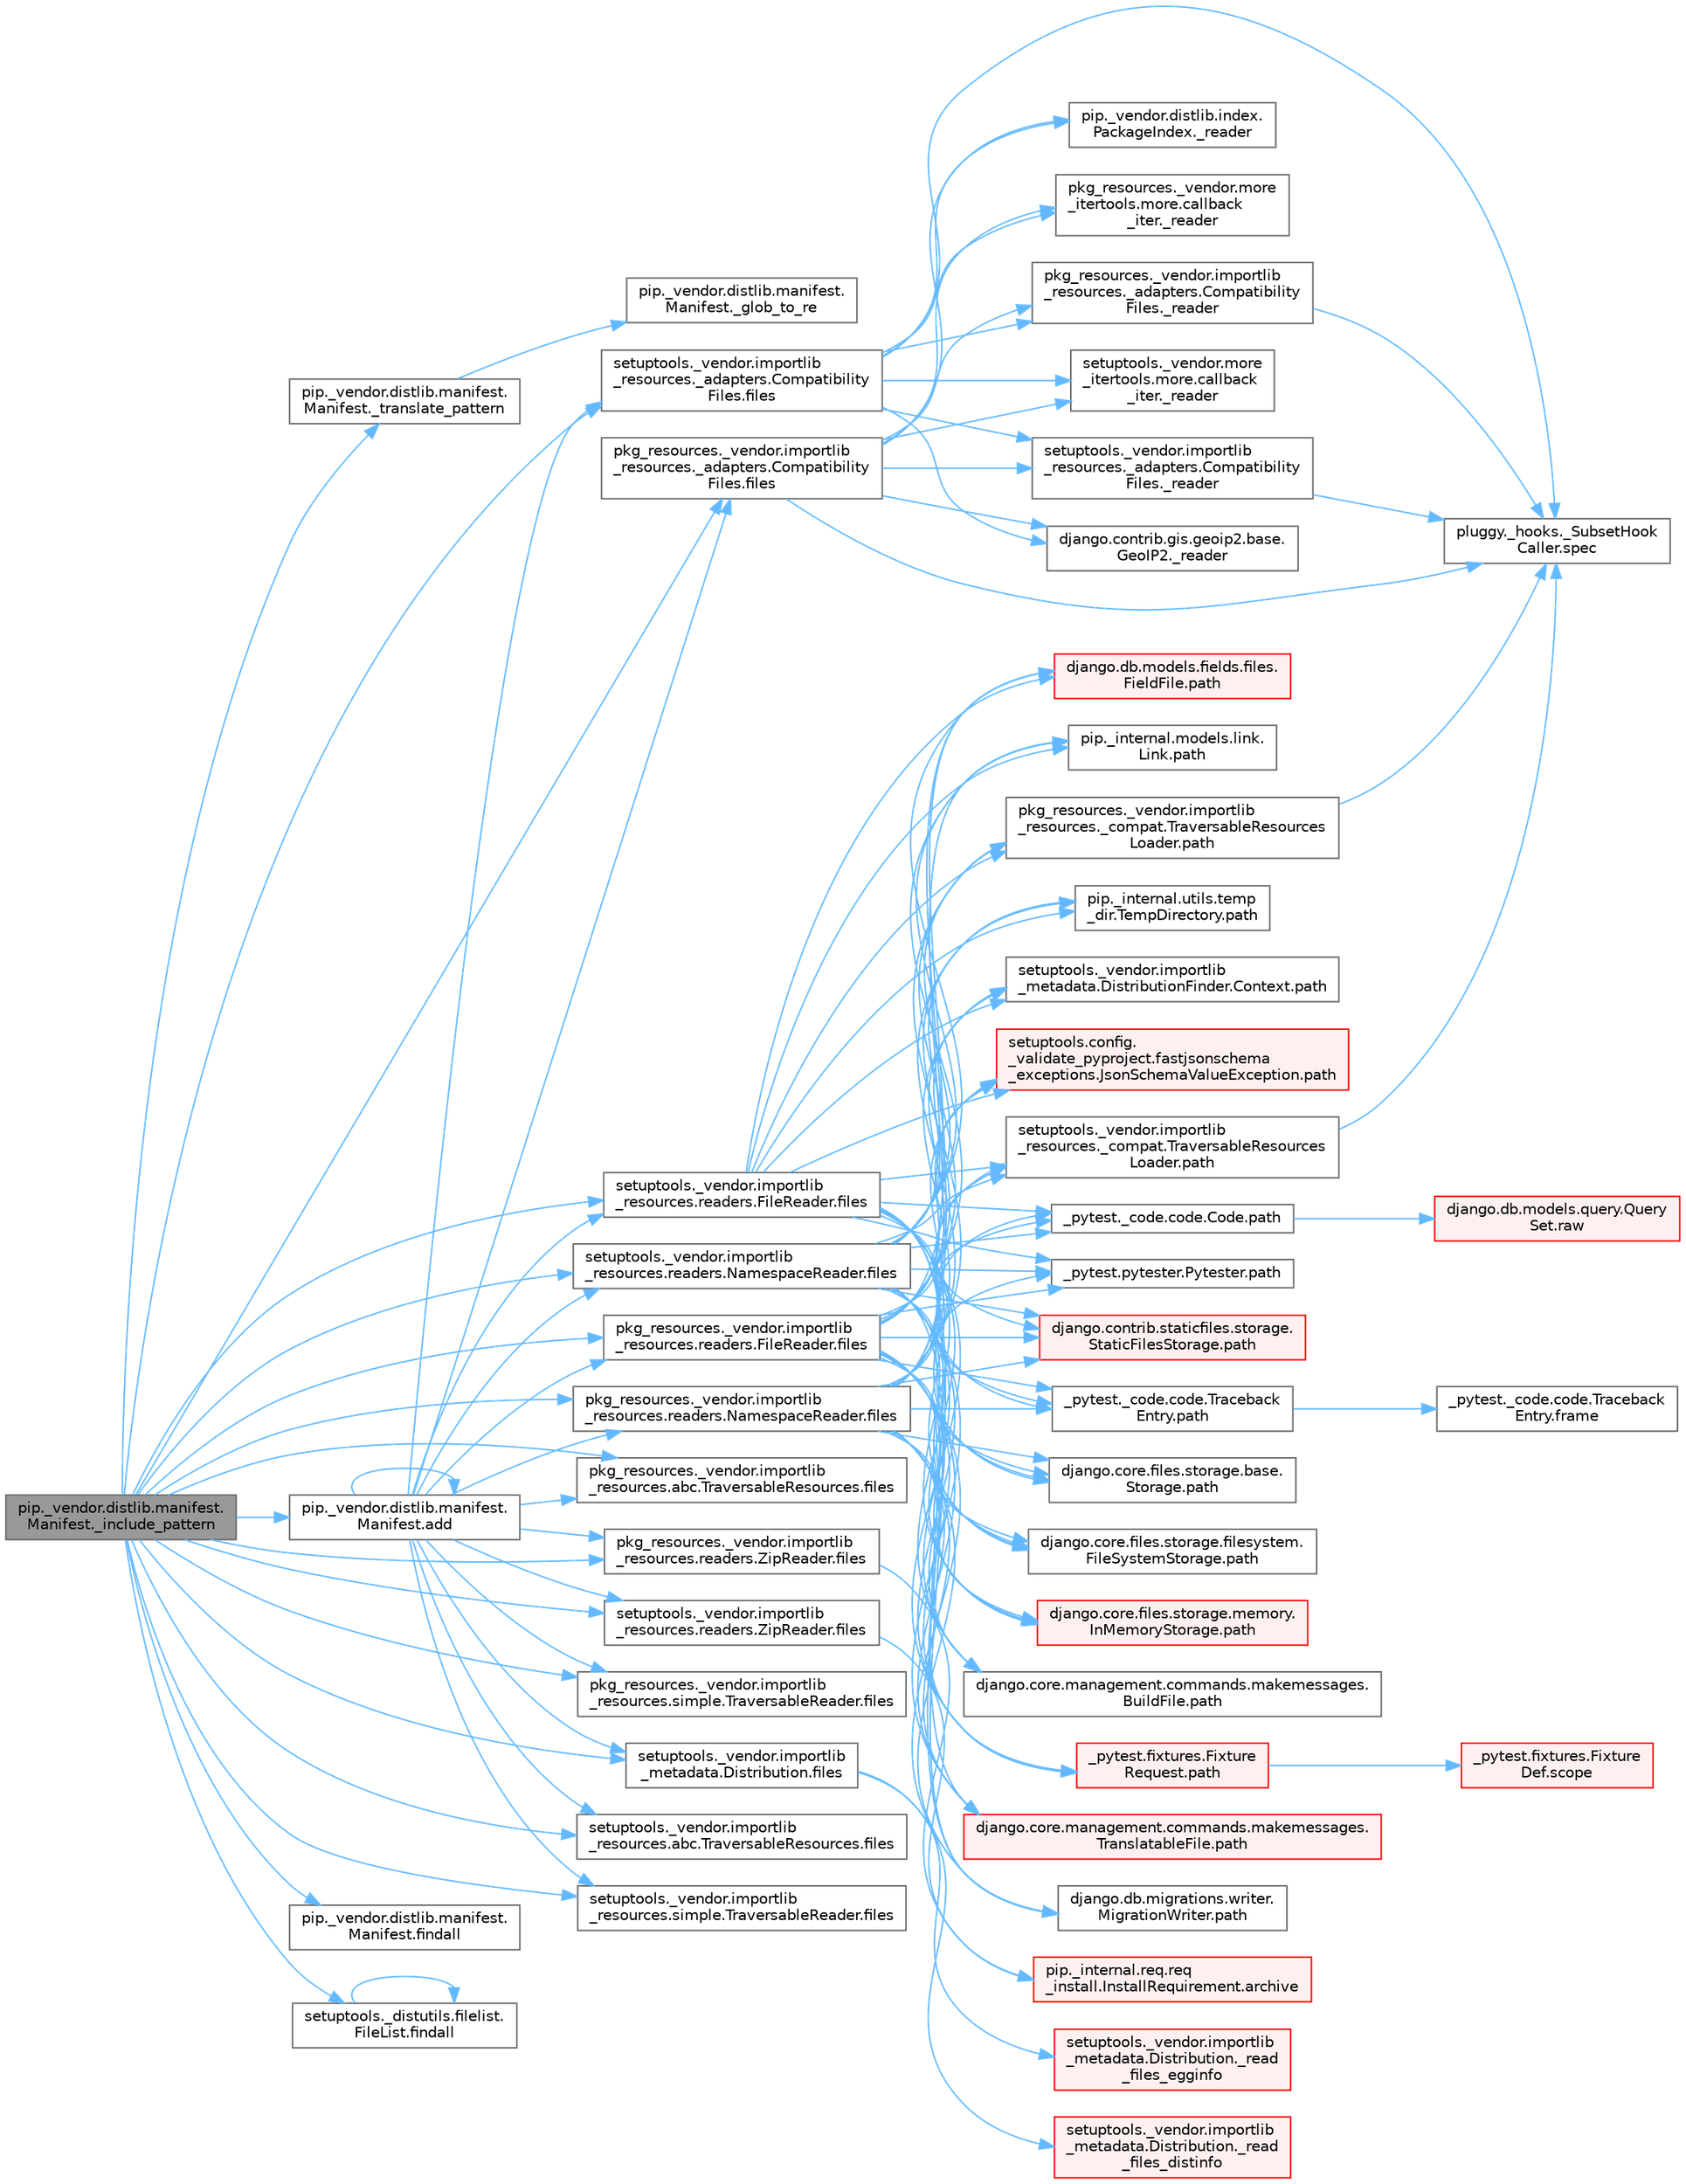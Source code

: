 digraph "pip._vendor.distlib.manifest.Manifest._include_pattern"
{
 // LATEX_PDF_SIZE
  bgcolor="transparent";
  edge [fontname=Helvetica,fontsize=10,labelfontname=Helvetica,labelfontsize=10];
  node [fontname=Helvetica,fontsize=10,shape=box,height=0.2,width=0.4];
  rankdir="LR";
  Node1 [id="Node000001",label="pip._vendor.distlib.manifest.\lManifest._include_pattern",height=0.2,width=0.4,color="gray40", fillcolor="grey60", style="filled", fontcolor="black",tooltip=" "];
  Node1 -> Node2 [id="edge1_Node000001_Node000002",color="steelblue1",style="solid",tooltip=" "];
  Node2 [id="Node000002",label="pip._vendor.distlib.manifest.\lManifest._translate_pattern",height=0.2,width=0.4,color="grey40", fillcolor="white", style="filled",URL="$classpip_1_1__vendor_1_1distlib_1_1manifest_1_1_manifest.html#ab660d1fa72adf8c11c15e599c3815c5e",tooltip=" "];
  Node2 -> Node3 [id="edge2_Node000002_Node000003",color="steelblue1",style="solid",tooltip=" "];
  Node3 [id="Node000003",label="pip._vendor.distlib.manifest.\lManifest._glob_to_re",height=0.2,width=0.4,color="grey40", fillcolor="white", style="filled",URL="$classpip_1_1__vendor_1_1distlib_1_1manifest_1_1_manifest.html#abf8bff31ff01609493a57e8b7ccb3be5",tooltip=" "];
  Node1 -> Node4 [id="edge3_Node000001_Node000004",color="steelblue1",style="solid",tooltip=" "];
  Node4 [id="Node000004",label="pip._vendor.distlib.manifest.\lManifest.add",height=0.2,width=0.4,color="grey40", fillcolor="white", style="filled",URL="$classpip_1_1__vendor_1_1distlib_1_1manifest_1_1_manifest.html#aae84ea0f83bcc2cbb7d5a31fc767120f",tooltip=" "];
  Node4 -> Node4 [id="edge4_Node000004_Node000004",color="steelblue1",style="solid",tooltip=" "];
  Node4 -> Node5 [id="edge5_Node000004_Node000005",color="steelblue1",style="solid",tooltip=" "];
  Node5 [id="Node000005",label="pkg_resources._vendor.importlib\l_resources._adapters.Compatibility\lFiles.files",height=0.2,width=0.4,color="grey40", fillcolor="white", style="filled",URL="$classpkg__resources_1_1__vendor_1_1importlib__resources_1_1__adapters_1_1_compatibility_files.html#a8b9d338ee8b5f6f2b1b612d2835a5528",tooltip=" "];
  Node5 -> Node6 [id="edge6_Node000005_Node000006",color="steelblue1",style="solid",tooltip=" "];
  Node6 [id="Node000006",label="django.contrib.gis.geoip2.base.\lGeoIP2._reader",height=0.2,width=0.4,color="grey40", fillcolor="white", style="filled",URL="$classdjango_1_1contrib_1_1gis_1_1geoip2_1_1base_1_1_geo_i_p2.html#a3602c469d02744ad210583e2b571c286",tooltip=" "];
  Node5 -> Node7 [id="edge7_Node000005_Node000007",color="steelblue1",style="solid",tooltip=" "];
  Node7 [id="Node000007",label="pip._vendor.distlib.index.\lPackageIndex._reader",height=0.2,width=0.4,color="grey40", fillcolor="white", style="filled",URL="$classpip_1_1__vendor_1_1distlib_1_1index_1_1_package_index.html#a101ab2cbea9c2a66818e368a1b783665",tooltip=" "];
  Node5 -> Node8 [id="edge8_Node000005_Node000008",color="steelblue1",style="solid",tooltip=" "];
  Node8 [id="Node000008",label="pkg_resources._vendor.importlib\l_resources._adapters.Compatibility\lFiles._reader",height=0.2,width=0.4,color="grey40", fillcolor="white", style="filled",URL="$classpkg__resources_1_1__vendor_1_1importlib__resources_1_1__adapters_1_1_compatibility_files.html#adb88d9d6cdd3ccde8543d5aff0e263cc",tooltip=" "];
  Node8 -> Node9 [id="edge9_Node000008_Node000009",color="steelblue1",style="solid",tooltip=" "];
  Node9 [id="Node000009",label="pluggy._hooks._SubsetHook\lCaller.spec",height=0.2,width=0.4,color="grey40", fillcolor="white", style="filled",URL="$classpluggy_1_1__hooks_1_1___subset_hook_caller.html#ab4f250ab0096f9c4c5fceaed622f5328",tooltip=" "];
  Node5 -> Node10 [id="edge10_Node000005_Node000010",color="steelblue1",style="solid",tooltip=" "];
  Node10 [id="Node000010",label="pkg_resources._vendor.more\l_itertools.more.callback\l_iter._reader",height=0.2,width=0.4,color="grey40", fillcolor="white", style="filled",URL="$classpkg__resources_1_1__vendor_1_1more__itertools_1_1more_1_1callback__iter.html#a39c147e211ab320778e20aebdb6506c0",tooltip=" "];
  Node5 -> Node11 [id="edge11_Node000005_Node000011",color="steelblue1",style="solid",tooltip=" "];
  Node11 [id="Node000011",label="setuptools._vendor.importlib\l_resources._adapters.Compatibility\lFiles._reader",height=0.2,width=0.4,color="grey40", fillcolor="white", style="filled",URL="$classsetuptools_1_1__vendor_1_1importlib__resources_1_1__adapters_1_1_compatibility_files.html#a2a663060da2f5497b42765bdc90bca45",tooltip=" "];
  Node11 -> Node9 [id="edge12_Node000011_Node000009",color="steelblue1",style="solid",tooltip=" "];
  Node5 -> Node12 [id="edge13_Node000005_Node000012",color="steelblue1",style="solid",tooltip=" "];
  Node12 [id="Node000012",label="setuptools._vendor.more\l_itertools.more.callback\l_iter._reader",height=0.2,width=0.4,color="grey40", fillcolor="white", style="filled",URL="$classsetuptools_1_1__vendor_1_1more__itertools_1_1more_1_1callback__iter.html#a05c0fdd2e4088e3a9914e4fa2e6fd050",tooltip=" "];
  Node5 -> Node9 [id="edge14_Node000005_Node000009",color="steelblue1",style="solid",tooltip=" "];
  Node4 -> Node13 [id="edge15_Node000004_Node000013",color="steelblue1",style="solid",tooltip=" "];
  Node13 [id="Node000013",label="pkg_resources._vendor.importlib\l_resources.abc.TraversableResources.files",height=0.2,width=0.4,color="grey40", fillcolor="white", style="filled",URL="$classpkg__resources_1_1__vendor_1_1importlib__resources_1_1abc_1_1_traversable_resources.html#a355a5579db7885b20dd95b6175965f5b",tooltip=" "];
  Node4 -> Node14 [id="edge16_Node000004_Node000014",color="steelblue1",style="solid",tooltip=" "];
  Node14 [id="Node000014",label="pkg_resources._vendor.importlib\l_resources.readers.FileReader.files",height=0.2,width=0.4,color="grey40", fillcolor="white", style="filled",URL="$classpkg__resources_1_1__vendor_1_1importlib__resources_1_1readers_1_1_file_reader.html#ac80e1e3a22d012bbfb5f1b7a753bab21",tooltip=" "];
  Node14 -> Node15 [id="edge17_Node000014_Node000015",color="steelblue1",style="solid",tooltip=" "];
  Node15 [id="Node000015",label="_pytest._code.code.Code.path",height=0.2,width=0.4,color="grey40", fillcolor="white", style="filled",URL="$class__pytest_1_1__code_1_1code_1_1_code.html#a1dae55e90750fe77c7517f806a14d864",tooltip=" "];
  Node15 -> Node16 [id="edge18_Node000015_Node000016",color="steelblue1",style="solid",tooltip=" "];
  Node16 [id="Node000016",label="django.db.models.query.Query\lSet.raw",height=0.2,width=0.4,color="red", fillcolor="#FFF0F0", style="filled",URL="$classdjango_1_1db_1_1models_1_1query_1_1_query_set.html#abce199e3993658459fb2f7c2719daa45",tooltip="PUBLIC METHODS THAT RETURN A QUERYSET SUBCLASS #."];
  Node14 -> Node27 [id="edge19_Node000014_Node000027",color="steelblue1",style="solid",tooltip=" "];
  Node27 [id="Node000027",label="_pytest._code.code.Traceback\lEntry.path",height=0.2,width=0.4,color="grey40", fillcolor="white", style="filled",URL="$class__pytest_1_1__code_1_1code_1_1_traceback_entry.html#a5a88b9ae4623733566450a9e7d8387c0",tooltip=" "];
  Node27 -> Node28 [id="edge20_Node000027_Node000028",color="steelblue1",style="solid",tooltip=" "];
  Node28 [id="Node000028",label="_pytest._code.code.Traceback\lEntry.frame",height=0.2,width=0.4,color="grey40", fillcolor="white", style="filled",URL="$class__pytest_1_1__code_1_1code_1_1_traceback_entry.html#a8592e8aeeb3804602a1d6c85fc427f1b",tooltip=" "];
  Node14 -> Node29 [id="edge21_Node000014_Node000029",color="steelblue1",style="solid",tooltip=" "];
  Node29 [id="Node000029",label="_pytest.fixtures.Fixture\lRequest.path",height=0.2,width=0.4,color="red", fillcolor="#FFF0F0", style="filled",URL="$class__pytest_1_1fixtures_1_1_fixture_request.html#a6f6db59812d121b54cd67d5e434e1451",tooltip=" "];
  Node29 -> Node30 [id="edge22_Node000029_Node000030",color="steelblue1",style="solid",tooltip=" "];
  Node30 [id="Node000030",label="_pytest.fixtures.Fixture\lDef.scope",height=0.2,width=0.4,color="red", fillcolor="#FFF0F0", style="filled",URL="$class__pytest_1_1fixtures_1_1_fixture_def.html#a7631cdae842daae93780def0698acba2",tooltip=" "];
  Node14 -> Node35 [id="edge23_Node000014_Node000035",color="steelblue1",style="solid",tooltip=" "];
  Node35 [id="Node000035",label="_pytest.pytester.Pytester.path",height=0.2,width=0.4,color="grey40", fillcolor="white", style="filled",URL="$class__pytest_1_1pytester_1_1_pytester.html#a403c804f74a87f5e5705774fa896cc1f",tooltip=" "];
  Node14 -> Node36 [id="edge24_Node000014_Node000036",color="steelblue1",style="solid",tooltip=" "];
  Node36 [id="Node000036",label="django.contrib.staticfiles.storage.\lStaticFilesStorage.path",height=0.2,width=0.4,color="red", fillcolor="#FFF0F0", style="filled",URL="$classdjango_1_1contrib_1_1staticfiles_1_1storage_1_1_static_files_storage.html#a4e96cc92fbde7423d1b74f3a50fc0bf6",tooltip=" "];
  Node14 -> Node482 [id="edge25_Node000014_Node000482",color="steelblue1",style="solid",tooltip=" "];
  Node482 [id="Node000482",label="django.core.files.storage.base.\lStorage.path",height=0.2,width=0.4,color="grey40", fillcolor="white", style="filled",URL="$classdjango_1_1core_1_1files_1_1storage_1_1base_1_1_storage.html#a9be8d49a55131dbbab2c5fd57f7e772c",tooltip=" "];
  Node14 -> Node483 [id="edge26_Node000014_Node000483",color="steelblue1",style="solid",tooltip=" "];
  Node483 [id="Node000483",label="django.core.files.storage.filesystem.\lFileSystemStorage.path",height=0.2,width=0.4,color="grey40", fillcolor="white", style="filled",URL="$classdjango_1_1core_1_1files_1_1storage_1_1filesystem_1_1_file_system_storage.html#abf8a7e88eedec3e1b2ea965cc0858d17",tooltip=" "];
  Node14 -> Node484 [id="edge27_Node000014_Node000484",color="steelblue1",style="solid",tooltip=" "];
  Node484 [id="Node000484",label="django.core.files.storage.memory.\lInMemoryStorage.path",height=0.2,width=0.4,color="red", fillcolor="#FFF0F0", style="filled",URL="$classdjango_1_1core_1_1files_1_1storage_1_1memory_1_1_in_memory_storage.html#a466c8e28fd11839318d2e4454b8ef89f",tooltip=" "];
  Node14 -> Node488 [id="edge28_Node000014_Node000488",color="steelblue1",style="solid",tooltip=" "];
  Node488 [id="Node000488",label="django.core.management.commands.makemessages.\lBuildFile.path",height=0.2,width=0.4,color="grey40", fillcolor="white", style="filled",URL="$classdjango_1_1core_1_1management_1_1commands_1_1makemessages_1_1_build_file.html#ac06388718e902543bc00a7c6565105fc",tooltip=" "];
  Node14 -> Node489 [id="edge29_Node000014_Node000489",color="steelblue1",style="solid",tooltip=" "];
  Node489 [id="Node000489",label="django.core.management.commands.makemessages.\lTranslatableFile.path",height=0.2,width=0.4,color="red", fillcolor="#FFF0F0", style="filled",URL="$classdjango_1_1core_1_1management_1_1commands_1_1makemessages_1_1_translatable_file.html#ad851d5e6b8a65f5915ccfd4a30fb8026",tooltip=" "];
  Node14 -> Node490 [id="edge30_Node000014_Node000490",color="steelblue1",style="solid",tooltip=" "];
  Node490 [id="Node000490",label="django.db.migrations.writer.\lMigrationWriter.path",height=0.2,width=0.4,color="grey40", fillcolor="white", style="filled",URL="$classdjango_1_1db_1_1migrations_1_1writer_1_1_migration_writer.html#a45469d67e8f80996c982470d36136184",tooltip=" "];
  Node14 -> Node491 [id="edge31_Node000014_Node000491",color="steelblue1",style="solid",tooltip=" "];
  Node491 [id="Node000491",label="django.db.models.fields.files.\lFieldFile.path",height=0.2,width=0.4,color="red", fillcolor="#FFF0F0", style="filled",URL="$classdjango_1_1db_1_1models_1_1fields_1_1files_1_1_field_file.html#ae91c4ed0643fb9bd8959d0db8eb44f80",tooltip=" "];
  Node14 -> Node587 [id="edge32_Node000014_Node000587",color="steelblue1",style="solid",tooltip=" "];
  Node587 [id="Node000587",label="pip._internal.models.link.\lLink.path",height=0.2,width=0.4,color="grey40", fillcolor="white", style="filled",URL="$classpip_1_1__internal_1_1models_1_1link_1_1_link.html#a30f454216dcb615e3ed986238490f180",tooltip=" "];
  Node14 -> Node588 [id="edge33_Node000014_Node000588",color="steelblue1",style="solid",tooltip=" "];
  Node588 [id="Node000588",label="pip._internal.utils.temp\l_dir.TempDirectory.path",height=0.2,width=0.4,color="grey40", fillcolor="white", style="filled",URL="$classpip_1_1__internal_1_1utils_1_1temp__dir_1_1_temp_directory.html#afe6b2d95c070c6570957de5696ff3a6e",tooltip=" "];
  Node14 -> Node589 [id="edge34_Node000014_Node000589",color="steelblue1",style="solid",tooltip=" "];
  Node589 [id="Node000589",label="pkg_resources._vendor.importlib\l_resources._compat.TraversableResources\lLoader.path",height=0.2,width=0.4,color="grey40", fillcolor="white", style="filled",URL="$classpkg__resources_1_1__vendor_1_1importlib__resources_1_1__compat_1_1_traversable_resources_loader.html#acfc17872a53cbe02f6c34eda2bb162f2",tooltip=" "];
  Node589 -> Node9 [id="edge35_Node000589_Node000009",color="steelblue1",style="solid",tooltip=" "];
  Node14 -> Node590 [id="edge36_Node000014_Node000590",color="steelblue1",style="solid",tooltip=" "];
  Node590 [id="Node000590",label="setuptools._vendor.importlib\l_metadata.DistributionFinder.Context.path",height=0.2,width=0.4,color="grey40", fillcolor="white", style="filled",URL="$classsetuptools_1_1__vendor_1_1importlib__metadata_1_1_distribution_finder_1_1_context.html#a84a429ddce40738ea5c0edb53799ee8d",tooltip=" "];
  Node14 -> Node591 [id="edge37_Node000014_Node000591",color="steelblue1",style="solid",tooltip=" "];
  Node591 [id="Node000591",label="setuptools._vendor.importlib\l_resources._compat.TraversableResources\lLoader.path",height=0.2,width=0.4,color="grey40", fillcolor="white", style="filled",URL="$classsetuptools_1_1__vendor_1_1importlib__resources_1_1__compat_1_1_traversable_resources_loader.html#a9b9cf5b6723d48f7a779b6ae71d53699",tooltip=" "];
  Node591 -> Node9 [id="edge38_Node000591_Node000009",color="steelblue1",style="solid",tooltip=" "];
  Node14 -> Node592 [id="edge39_Node000014_Node000592",color="steelblue1",style="solid",tooltip=" "];
  Node592 [id="Node000592",label="setuptools.config.\l_validate_pyproject.fastjsonschema\l_exceptions.JsonSchemaValueException.path",height=0.2,width=0.4,color="red", fillcolor="#FFF0F0", style="filled",URL="$classsetuptools_1_1config_1_1__validate__pyproject_1_1fastjsonschema__exceptions_1_1_json_schema_value_exception.html#a59179b3d1dc16c7087530bbc10bcf857",tooltip=" "];
  Node4 -> Node1159 [id="edge40_Node000004_Node001159",color="steelblue1",style="solid",tooltip=" "];
  Node1159 [id="Node001159",label="pkg_resources._vendor.importlib\l_resources.readers.NamespaceReader.files",height=0.2,width=0.4,color="grey40", fillcolor="white", style="filled",URL="$classpkg__resources_1_1__vendor_1_1importlib__resources_1_1readers_1_1_namespace_reader.html#ae68f8b2f076387226b18c4889de277cf",tooltip=" "];
  Node1159 -> Node15 [id="edge41_Node001159_Node000015",color="steelblue1",style="solid",tooltip=" "];
  Node1159 -> Node27 [id="edge42_Node001159_Node000027",color="steelblue1",style="solid",tooltip=" "];
  Node1159 -> Node29 [id="edge43_Node001159_Node000029",color="steelblue1",style="solid",tooltip=" "];
  Node1159 -> Node35 [id="edge44_Node001159_Node000035",color="steelblue1",style="solid",tooltip=" "];
  Node1159 -> Node36 [id="edge45_Node001159_Node000036",color="steelblue1",style="solid",tooltip=" "];
  Node1159 -> Node482 [id="edge46_Node001159_Node000482",color="steelblue1",style="solid",tooltip=" "];
  Node1159 -> Node483 [id="edge47_Node001159_Node000483",color="steelblue1",style="solid",tooltip=" "];
  Node1159 -> Node484 [id="edge48_Node001159_Node000484",color="steelblue1",style="solid",tooltip=" "];
  Node1159 -> Node488 [id="edge49_Node001159_Node000488",color="steelblue1",style="solid",tooltip=" "];
  Node1159 -> Node489 [id="edge50_Node001159_Node000489",color="steelblue1",style="solid",tooltip=" "];
  Node1159 -> Node490 [id="edge51_Node001159_Node000490",color="steelblue1",style="solid",tooltip=" "];
  Node1159 -> Node491 [id="edge52_Node001159_Node000491",color="steelblue1",style="solid",tooltip=" "];
  Node1159 -> Node587 [id="edge53_Node001159_Node000587",color="steelblue1",style="solid",tooltip=" "];
  Node1159 -> Node588 [id="edge54_Node001159_Node000588",color="steelblue1",style="solid",tooltip=" "];
  Node1159 -> Node589 [id="edge55_Node001159_Node000589",color="steelblue1",style="solid",tooltip=" "];
  Node1159 -> Node590 [id="edge56_Node001159_Node000590",color="steelblue1",style="solid",tooltip=" "];
  Node1159 -> Node591 [id="edge57_Node001159_Node000591",color="steelblue1",style="solid",tooltip=" "];
  Node1159 -> Node592 [id="edge58_Node001159_Node000592",color="steelblue1",style="solid",tooltip=" "];
  Node4 -> Node1160 [id="edge59_Node000004_Node001160",color="steelblue1",style="solid",tooltip=" "];
  Node1160 [id="Node001160",label="pkg_resources._vendor.importlib\l_resources.readers.ZipReader.files",height=0.2,width=0.4,color="grey40", fillcolor="white", style="filled",URL="$classpkg__resources_1_1__vendor_1_1importlib__resources_1_1readers_1_1_zip_reader.html#a7d9335bea71d3023a14cdc45ca26157d",tooltip=" "];
  Node1160 -> Node1161 [id="edge60_Node001160_Node001161",color="steelblue1",style="solid",tooltip=" "];
  Node1161 [id="Node001161",label="pip._internal.req.req\l_install.InstallRequirement.archive",height=0.2,width=0.4,color="red", fillcolor="#FFF0F0", style="filled",URL="$classpip_1_1__internal_1_1req_1_1req__install_1_1_install_requirement.html#aef2764402e45a5e5555e22d5965f1350",tooltip=" "];
  Node4 -> Node1164 [id="edge61_Node000004_Node001164",color="steelblue1",style="solid",tooltip=" "];
  Node1164 [id="Node001164",label="pkg_resources._vendor.importlib\l_resources.simple.TraversableReader.files",height=0.2,width=0.4,color="grey40", fillcolor="white", style="filled",URL="$classpkg__resources_1_1__vendor_1_1importlib__resources_1_1simple_1_1_traversable_reader.html#a17bf2eaa1cbb0affa5ec29f6fefacac8",tooltip=" "];
  Node4 -> Node1165 [id="edge62_Node000004_Node001165",color="steelblue1",style="solid",tooltip=" "];
  Node1165 [id="Node001165",label="setuptools._vendor.importlib\l_metadata.Distribution.files",height=0.2,width=0.4,color="grey40", fillcolor="white", style="filled",URL="$classsetuptools_1_1__vendor_1_1importlib__metadata_1_1_distribution.html#a4600c19bb68ff3c899dbcf38a2eaf98c",tooltip=" "];
  Node1165 -> Node1166 [id="edge63_Node001165_Node001166",color="steelblue1",style="solid",tooltip=" "];
  Node1166 [id="Node001166",label="setuptools._vendor.importlib\l_metadata.Distribution._read\l_files_distinfo",height=0.2,width=0.4,color="red", fillcolor="#FFF0F0", style="filled",URL="$classsetuptools_1_1__vendor_1_1importlib__metadata_1_1_distribution.html#a628110e2d7d92ea6b3593261b810ca15",tooltip=" "];
  Node1165 -> Node4217 [id="edge64_Node001165_Node004217",color="steelblue1",style="solid",tooltip=" "];
  Node4217 [id="Node004217",label="setuptools._vendor.importlib\l_metadata.Distribution._read\l_files_egginfo",height=0.2,width=0.4,color="red", fillcolor="#FFF0F0", style="filled",URL="$classsetuptools_1_1__vendor_1_1importlib__metadata_1_1_distribution.html#a1f141ac67b8d6aa5021ba6f2cc832342",tooltip=" "];
  Node4 -> Node1267 [id="edge65_Node000004_Node001267",color="steelblue1",style="solid",tooltip=" "];
  Node1267 [id="Node001267",label="setuptools._vendor.importlib\l_resources._adapters.Compatibility\lFiles.files",height=0.2,width=0.4,color="grey40", fillcolor="white", style="filled",URL="$classsetuptools_1_1__vendor_1_1importlib__resources_1_1__adapters_1_1_compatibility_files.html#afe4ab3d957d5886ae615b184d7ac2835",tooltip=" "];
  Node1267 -> Node6 [id="edge66_Node001267_Node000006",color="steelblue1",style="solid",tooltip=" "];
  Node1267 -> Node7 [id="edge67_Node001267_Node000007",color="steelblue1",style="solid",tooltip=" "];
  Node1267 -> Node8 [id="edge68_Node001267_Node000008",color="steelblue1",style="solid",tooltip=" "];
  Node1267 -> Node10 [id="edge69_Node001267_Node000010",color="steelblue1",style="solid",tooltip=" "];
  Node1267 -> Node11 [id="edge70_Node001267_Node000011",color="steelblue1",style="solid",tooltip=" "];
  Node1267 -> Node12 [id="edge71_Node001267_Node000012",color="steelblue1",style="solid",tooltip=" "];
  Node1267 -> Node9 [id="edge72_Node001267_Node000009",color="steelblue1",style="solid",tooltip=" "];
  Node4 -> Node1268 [id="edge73_Node000004_Node001268",color="steelblue1",style="solid",tooltip=" "];
  Node1268 [id="Node001268",label="setuptools._vendor.importlib\l_resources.abc.TraversableResources.files",height=0.2,width=0.4,color="grey40", fillcolor="white", style="filled",URL="$classsetuptools_1_1__vendor_1_1importlib__resources_1_1abc_1_1_traversable_resources.html#a573f46222fbe518cca97e89446113d04",tooltip=" "];
  Node4 -> Node1269 [id="edge74_Node000004_Node001269",color="steelblue1",style="solid",tooltip=" "];
  Node1269 [id="Node001269",label="setuptools._vendor.importlib\l_resources.readers.FileReader.files",height=0.2,width=0.4,color="grey40", fillcolor="white", style="filled",URL="$classsetuptools_1_1__vendor_1_1importlib__resources_1_1readers_1_1_file_reader.html#a8536b477e2f4ed83ac20b58baace6b4c",tooltip=" "];
  Node1269 -> Node15 [id="edge75_Node001269_Node000015",color="steelblue1",style="solid",tooltip=" "];
  Node1269 -> Node27 [id="edge76_Node001269_Node000027",color="steelblue1",style="solid",tooltip=" "];
  Node1269 -> Node29 [id="edge77_Node001269_Node000029",color="steelblue1",style="solid",tooltip=" "];
  Node1269 -> Node35 [id="edge78_Node001269_Node000035",color="steelblue1",style="solid",tooltip=" "];
  Node1269 -> Node36 [id="edge79_Node001269_Node000036",color="steelblue1",style="solid",tooltip=" "];
  Node1269 -> Node482 [id="edge80_Node001269_Node000482",color="steelblue1",style="solid",tooltip=" "];
  Node1269 -> Node483 [id="edge81_Node001269_Node000483",color="steelblue1",style="solid",tooltip=" "];
  Node1269 -> Node484 [id="edge82_Node001269_Node000484",color="steelblue1",style="solid",tooltip=" "];
  Node1269 -> Node488 [id="edge83_Node001269_Node000488",color="steelblue1",style="solid",tooltip=" "];
  Node1269 -> Node489 [id="edge84_Node001269_Node000489",color="steelblue1",style="solid",tooltip=" "];
  Node1269 -> Node490 [id="edge85_Node001269_Node000490",color="steelblue1",style="solid",tooltip=" "];
  Node1269 -> Node491 [id="edge86_Node001269_Node000491",color="steelblue1",style="solid",tooltip=" "];
  Node1269 -> Node587 [id="edge87_Node001269_Node000587",color="steelblue1",style="solid",tooltip=" "];
  Node1269 -> Node588 [id="edge88_Node001269_Node000588",color="steelblue1",style="solid",tooltip=" "];
  Node1269 -> Node589 [id="edge89_Node001269_Node000589",color="steelblue1",style="solid",tooltip=" "];
  Node1269 -> Node590 [id="edge90_Node001269_Node000590",color="steelblue1",style="solid",tooltip=" "];
  Node1269 -> Node591 [id="edge91_Node001269_Node000591",color="steelblue1",style="solid",tooltip=" "];
  Node1269 -> Node592 [id="edge92_Node001269_Node000592",color="steelblue1",style="solid",tooltip=" "];
  Node4 -> Node1270 [id="edge93_Node000004_Node001270",color="steelblue1",style="solid",tooltip=" "];
  Node1270 [id="Node001270",label="setuptools._vendor.importlib\l_resources.readers.NamespaceReader.files",height=0.2,width=0.4,color="grey40", fillcolor="white", style="filled",URL="$classsetuptools_1_1__vendor_1_1importlib__resources_1_1readers_1_1_namespace_reader.html#a80c5b3a6ae3f4903c4db5bb312f2ae49",tooltip=" "];
  Node1270 -> Node15 [id="edge94_Node001270_Node000015",color="steelblue1",style="solid",tooltip=" "];
  Node1270 -> Node27 [id="edge95_Node001270_Node000027",color="steelblue1",style="solid",tooltip=" "];
  Node1270 -> Node29 [id="edge96_Node001270_Node000029",color="steelblue1",style="solid",tooltip=" "];
  Node1270 -> Node35 [id="edge97_Node001270_Node000035",color="steelblue1",style="solid",tooltip=" "];
  Node1270 -> Node36 [id="edge98_Node001270_Node000036",color="steelblue1",style="solid",tooltip=" "];
  Node1270 -> Node482 [id="edge99_Node001270_Node000482",color="steelblue1",style="solid",tooltip=" "];
  Node1270 -> Node483 [id="edge100_Node001270_Node000483",color="steelblue1",style="solid",tooltip=" "];
  Node1270 -> Node484 [id="edge101_Node001270_Node000484",color="steelblue1",style="solid",tooltip=" "];
  Node1270 -> Node488 [id="edge102_Node001270_Node000488",color="steelblue1",style="solid",tooltip=" "];
  Node1270 -> Node489 [id="edge103_Node001270_Node000489",color="steelblue1",style="solid",tooltip=" "];
  Node1270 -> Node490 [id="edge104_Node001270_Node000490",color="steelblue1",style="solid",tooltip=" "];
  Node1270 -> Node491 [id="edge105_Node001270_Node000491",color="steelblue1",style="solid",tooltip=" "];
  Node1270 -> Node587 [id="edge106_Node001270_Node000587",color="steelblue1",style="solid",tooltip=" "];
  Node1270 -> Node588 [id="edge107_Node001270_Node000588",color="steelblue1",style="solid",tooltip=" "];
  Node1270 -> Node589 [id="edge108_Node001270_Node000589",color="steelblue1",style="solid",tooltip=" "];
  Node1270 -> Node590 [id="edge109_Node001270_Node000590",color="steelblue1",style="solid",tooltip=" "];
  Node1270 -> Node591 [id="edge110_Node001270_Node000591",color="steelblue1",style="solid",tooltip=" "];
  Node1270 -> Node592 [id="edge111_Node001270_Node000592",color="steelblue1",style="solid",tooltip=" "];
  Node4 -> Node1271 [id="edge112_Node000004_Node001271",color="steelblue1",style="solid",tooltip=" "];
  Node1271 [id="Node001271",label="setuptools._vendor.importlib\l_resources.readers.ZipReader.files",height=0.2,width=0.4,color="grey40", fillcolor="white", style="filled",URL="$classsetuptools_1_1__vendor_1_1importlib__resources_1_1readers_1_1_zip_reader.html#ac310114936b6978f32944f3845ee32ed",tooltip=" "];
  Node1271 -> Node1161 [id="edge113_Node001271_Node001161",color="steelblue1",style="solid",tooltip=" "];
  Node4 -> Node1272 [id="edge114_Node000004_Node001272",color="steelblue1",style="solid",tooltip=" "];
  Node1272 [id="Node001272",label="setuptools._vendor.importlib\l_resources.simple.TraversableReader.files",height=0.2,width=0.4,color="grey40", fillcolor="white", style="filled",URL="$classsetuptools_1_1__vendor_1_1importlib__resources_1_1simple_1_1_traversable_reader.html#a15b7bef75b9485b98deb4edccf1a5f53",tooltip=" "];
  Node1 -> Node5 [id="edge115_Node000001_Node000005",color="steelblue1",style="solid",tooltip=" "];
  Node1 -> Node13 [id="edge116_Node000001_Node000013",color="steelblue1",style="solid",tooltip=" "];
  Node1 -> Node14 [id="edge117_Node000001_Node000014",color="steelblue1",style="solid",tooltip=" "];
  Node1 -> Node1159 [id="edge118_Node000001_Node001159",color="steelblue1",style="solid",tooltip=" "];
  Node1 -> Node1160 [id="edge119_Node000001_Node001160",color="steelblue1",style="solid",tooltip=" "];
  Node1 -> Node1164 [id="edge120_Node000001_Node001164",color="steelblue1",style="solid",tooltip=" "];
  Node1 -> Node1165 [id="edge121_Node000001_Node001165",color="steelblue1",style="solid",tooltip=" "];
  Node1 -> Node1267 [id="edge122_Node000001_Node001267",color="steelblue1",style="solid",tooltip=" "];
  Node1 -> Node1268 [id="edge123_Node000001_Node001268",color="steelblue1",style="solid",tooltip=" "];
  Node1 -> Node1269 [id="edge124_Node000001_Node001269",color="steelblue1",style="solid",tooltip=" "];
  Node1 -> Node1270 [id="edge125_Node000001_Node001270",color="steelblue1",style="solid",tooltip=" "];
  Node1 -> Node1271 [id="edge126_Node000001_Node001271",color="steelblue1",style="solid",tooltip=" "];
  Node1 -> Node1272 [id="edge127_Node000001_Node001272",color="steelblue1",style="solid",tooltip=" "];
  Node1 -> Node4528 [id="edge128_Node000001_Node004528",color="steelblue1",style="solid",tooltip=" "];
  Node4528 [id="Node004528",label="pip._vendor.distlib.manifest.\lManifest.findall",height=0.2,width=0.4,color="grey40", fillcolor="white", style="filled",URL="$classpip_1_1__vendor_1_1distlib_1_1manifest_1_1_manifest.html#a2e22ec74bc45ee885fc4bb7923628809",tooltip=" "];
  Node1 -> Node4529 [id="edge129_Node000001_Node004529",color="steelblue1",style="solid",tooltip=" "];
  Node4529 [id="Node004529",label="setuptools._distutils.filelist.\lFileList.findall",height=0.2,width=0.4,color="grey40", fillcolor="white", style="filled",URL="$classsetuptools_1_1__distutils_1_1filelist_1_1_file_list.html#a22dd073fef214c99a16ab1c4b10def55",tooltip=" "];
  Node4529 -> Node4529 [id="edge130_Node004529_Node004529",color="steelblue1",style="solid",tooltip=" "];
}
